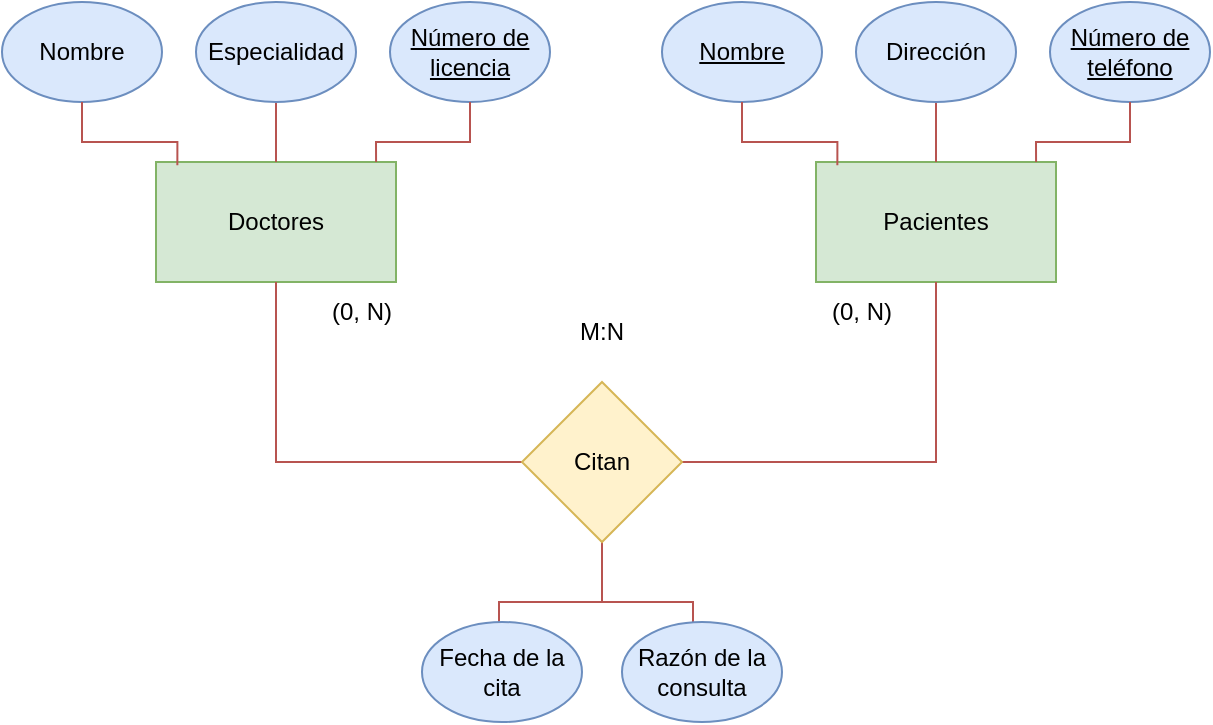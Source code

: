 <mxfile version="24.6.4" type="device">
  <diagram name="Página-1" id="9LrpIAPdOAm3coKj-KV8">
    <mxGraphModel dx="746" dy="433" grid="1" gridSize="10" guides="1" tooltips="1" connect="1" arrows="1" fold="1" page="1" pageScale="1" pageWidth="827" pageHeight="1169" background="#FFFFFF" math="0" shadow="0">
      <root>
        <mxCell id="0" />
        <mxCell id="1" parent="0" />
        <mxCell id="aXrm9M7t7L0dvtJOlRcS-1" value="Doctores" style="rounded=0;whiteSpace=wrap;html=1;fillColor=#d5e8d4;strokeColor=#82b366;" parent="1" vertex="1">
          <mxGeometry x="217" y="220" width="120" height="60" as="geometry" />
        </mxCell>
        <mxCell id="aXrm9M7t7L0dvtJOlRcS-13" value="" style="edgeStyle=orthogonalEdgeStyle;rounded=0;orthogonalLoop=1;jettySize=auto;html=1;endArrow=none;endFill=0;fillColor=#f8cecc;strokeColor=#b85450;" parent="1" source="aXrm9M7t7L0dvtJOlRcS-2" target="aXrm9M7t7L0dvtJOlRcS-1" edge="1">
          <mxGeometry relative="1" as="geometry" />
        </mxCell>
        <mxCell id="aXrm9M7t7L0dvtJOlRcS-2" value="Especialidad" style="ellipse;whiteSpace=wrap;html=1;fillColor=#dae8fc;strokeColor=#6c8ebf;fontStyle=0" parent="1" vertex="1">
          <mxGeometry x="237" y="140" width="80" height="50" as="geometry" />
        </mxCell>
        <mxCell id="aXrm9M7t7L0dvtJOlRcS-9" value="Número de licencia" style="ellipse;whiteSpace=wrap;html=1;fillColor=#dae8fc;strokeColor=#6c8ebf;fontStyle=4" parent="1" vertex="1">
          <mxGeometry x="334" y="140" width="80" height="50" as="geometry" />
        </mxCell>
        <mxCell id="aXrm9M7t7L0dvtJOlRcS-10" value="Nombre" style="ellipse;whiteSpace=wrap;html=1;fillColor=#dae8fc;strokeColor=#6c8ebf;fontStyle=0" parent="1" vertex="1">
          <mxGeometry x="140" y="140" width="80" height="50" as="geometry" />
        </mxCell>
        <mxCell id="aXrm9M7t7L0dvtJOlRcS-11" style="edgeStyle=orthogonalEdgeStyle;rounded=0;orthogonalLoop=1;jettySize=auto;html=1;entryX=0.089;entryY=0.028;entryDx=0;entryDy=0;entryPerimeter=0;endArrow=none;endFill=0;fillColor=#f8cecc;strokeColor=#b85450;" parent="1" source="aXrm9M7t7L0dvtJOlRcS-10" target="aXrm9M7t7L0dvtJOlRcS-1" edge="1">
          <mxGeometry relative="1" as="geometry" />
        </mxCell>
        <mxCell id="aXrm9M7t7L0dvtJOlRcS-15" style="edgeStyle=orthogonalEdgeStyle;rounded=0;orthogonalLoop=1;jettySize=auto;html=1;entryX=0.917;entryY=0;entryDx=0;entryDy=0;entryPerimeter=0;endArrow=none;endFill=0;fillColor=#f8cecc;strokeColor=#b85450;" parent="1" source="aXrm9M7t7L0dvtJOlRcS-9" target="aXrm9M7t7L0dvtJOlRcS-1" edge="1">
          <mxGeometry relative="1" as="geometry" />
        </mxCell>
        <mxCell id="aXrm9M7t7L0dvtJOlRcS-16" value="Pacientes" style="rounded=0;whiteSpace=wrap;html=1;fillColor=#d5e8d4;strokeColor=#82b366;" parent="1" vertex="1">
          <mxGeometry x="547" y="220" width="120" height="60" as="geometry" />
        </mxCell>
        <mxCell id="aXrm9M7t7L0dvtJOlRcS-17" value="" style="edgeStyle=orthogonalEdgeStyle;rounded=0;orthogonalLoop=1;jettySize=auto;html=1;endArrow=none;endFill=0;fillColor=#f8cecc;strokeColor=#b85450;" parent="1" source="aXrm9M7t7L0dvtJOlRcS-18" target="aXrm9M7t7L0dvtJOlRcS-16" edge="1">
          <mxGeometry relative="1" as="geometry" />
        </mxCell>
        <mxCell id="aXrm9M7t7L0dvtJOlRcS-18" value="Dirección" style="ellipse;whiteSpace=wrap;html=1;fillColor=#dae8fc;strokeColor=#6c8ebf;" parent="1" vertex="1">
          <mxGeometry x="567" y="140" width="80" height="50" as="geometry" />
        </mxCell>
        <mxCell id="aXrm9M7t7L0dvtJOlRcS-23" value="Número de teléfono" style="ellipse;whiteSpace=wrap;html=1;fillColor=#dae8fc;strokeColor=#6c8ebf;fontStyle=4" parent="1" vertex="1">
          <mxGeometry x="664" y="140" width="80" height="50" as="geometry" />
        </mxCell>
        <mxCell id="aXrm9M7t7L0dvtJOlRcS-24" value="Nombre" style="ellipse;whiteSpace=wrap;html=1;fillColor=#dae8fc;strokeColor=#6c8ebf;fontStyle=4" parent="1" vertex="1">
          <mxGeometry x="470" y="140" width="80" height="50" as="geometry" />
        </mxCell>
        <mxCell id="aXrm9M7t7L0dvtJOlRcS-25" style="edgeStyle=orthogonalEdgeStyle;rounded=0;orthogonalLoop=1;jettySize=auto;html=1;entryX=0.089;entryY=0.028;entryDx=0;entryDy=0;entryPerimeter=0;endArrow=none;endFill=0;fillColor=#f8cecc;strokeColor=#b85450;" parent="1" source="aXrm9M7t7L0dvtJOlRcS-24" target="aXrm9M7t7L0dvtJOlRcS-16" edge="1">
          <mxGeometry relative="1" as="geometry" />
        </mxCell>
        <mxCell id="aXrm9M7t7L0dvtJOlRcS-26" style="edgeStyle=orthogonalEdgeStyle;rounded=0;orthogonalLoop=1;jettySize=auto;html=1;entryX=0.917;entryY=0;entryDx=0;entryDy=0;entryPerimeter=0;endArrow=none;endFill=0;fillColor=#f8cecc;strokeColor=#b85450;" parent="1" source="aXrm9M7t7L0dvtJOlRcS-23" target="aXrm9M7t7L0dvtJOlRcS-16" edge="1">
          <mxGeometry relative="1" as="geometry" />
        </mxCell>
        <mxCell id="aXrm9M7t7L0dvtJOlRcS-44" style="edgeStyle=orthogonalEdgeStyle;rounded=0;orthogonalLoop=1;jettySize=auto;html=1;entryX=0.5;entryY=1;entryDx=0;entryDy=0;exitX=0;exitY=0.5;exitDx=0;exitDy=0;endArrow=none;endFill=0;fillColor=#f8cecc;strokeColor=#b85450;" parent="1" source="mahh103u4RMyHGoOP_3q-1" target="aXrm9M7t7L0dvtJOlRcS-1" edge="1">
          <mxGeometry relative="1" as="geometry">
            <mxPoint x="387" y="370" as="sourcePoint" />
            <mxPoint x="277" y="320" as="targetPoint" />
          </mxGeometry>
        </mxCell>
        <mxCell id="aXrm9M7t7L0dvtJOlRcS-47" style="edgeStyle=orthogonalEdgeStyle;rounded=0;orthogonalLoop=1;jettySize=auto;html=1;endArrow=none;endFill=0;fillColor=#f8cecc;strokeColor=#b85450;entryX=0.5;entryY=1;entryDx=0;entryDy=0;exitX=1;exitY=0.5;exitDx=0;exitDy=0;" parent="1" source="mahh103u4RMyHGoOP_3q-1" target="aXrm9M7t7L0dvtJOlRcS-16" edge="1">
          <mxGeometry relative="1" as="geometry">
            <mxPoint x="507" y="440" as="sourcePoint" />
            <mxPoint x="607" y="390" as="targetPoint" />
          </mxGeometry>
        </mxCell>
        <mxCell id="aXrm9M7t7L0dvtJOlRcS-42" style="edgeStyle=orthogonalEdgeStyle;rounded=0;orthogonalLoop=1;jettySize=auto;html=1;entryX=0.5;entryY=1;entryDx=0;entryDy=0;endArrow=none;endFill=0;fillColor=#f8cecc;strokeColor=#b85450;" parent="1" target="mahh103u4RMyHGoOP_3q-1" edge="1">
          <mxGeometry relative="1" as="geometry">
            <mxPoint x="388.5" y="450" as="sourcePoint" />
            <mxPoint x="447" y="470" as="targetPoint" />
            <Array as="points">
              <mxPoint x="389" y="440" />
              <mxPoint x="440" y="440" />
            </Array>
          </mxGeometry>
        </mxCell>
        <mxCell id="aXrm9M7t7L0dvtJOlRcS-35" value="Fecha de la cita" style="ellipse;whiteSpace=wrap;html=1;fillColor=#dae8fc;strokeColor=#6c8ebf;" parent="1" vertex="1">
          <mxGeometry x="350" y="450" width="80" height="50" as="geometry" />
        </mxCell>
        <mxCell id="aXrm9M7t7L0dvtJOlRcS-43" style="edgeStyle=orthogonalEdgeStyle;rounded=0;orthogonalLoop=1;jettySize=auto;html=1;entryX=0.5;entryY=1;entryDx=0;entryDy=0;endArrow=none;endFill=0;fillColor=#f8cecc;strokeColor=#b85450;" parent="1" target="mahh103u4RMyHGoOP_3q-1" edge="1">
          <mxGeometry relative="1" as="geometry">
            <mxPoint x="485.5" y="450" as="sourcePoint" />
            <mxPoint x="491.04" y="470" as="targetPoint" />
            <Array as="points">
              <mxPoint x="486" y="440" />
              <mxPoint x="440" y="440" />
            </Array>
          </mxGeometry>
        </mxCell>
        <mxCell id="aXrm9M7t7L0dvtJOlRcS-49" value="(0, N)" style="text;html=1;align=center;verticalAlign=middle;whiteSpace=wrap;rounded=0;" parent="1" vertex="1">
          <mxGeometry x="290" y="280" width="60" height="30" as="geometry" />
        </mxCell>
        <mxCell id="aXrm9M7t7L0dvtJOlRcS-52" value="(0, N)" style="text;html=1;align=center;verticalAlign=middle;whiteSpace=wrap;rounded=0;" parent="1" vertex="1">
          <mxGeometry x="540" y="280" width="60" height="30" as="geometry" />
        </mxCell>
        <mxCell id="mahh103u4RMyHGoOP_3q-1" value="Citan" style="rhombus;whiteSpace=wrap;html=1;fillColor=#fff2cc;strokeColor=#d6b656;" parent="1" vertex="1">
          <mxGeometry x="400" y="330" width="80" height="80" as="geometry" />
        </mxCell>
        <mxCell id="mahh103u4RMyHGoOP_3q-3" value="M:N" style="text;html=1;align=center;verticalAlign=middle;whiteSpace=wrap;rounded=0;" parent="1" vertex="1">
          <mxGeometry x="410" y="290" width="60" height="30" as="geometry" />
        </mxCell>
        <mxCell id="mahh103u4RMyHGoOP_3q-4" value="Razón de la consulta" style="ellipse;whiteSpace=wrap;html=1;fillColor=#dae8fc;strokeColor=#6c8ebf;" parent="1" vertex="1">
          <mxGeometry x="450" y="450" width="80" height="50" as="geometry" />
        </mxCell>
      </root>
    </mxGraphModel>
  </diagram>
</mxfile>
